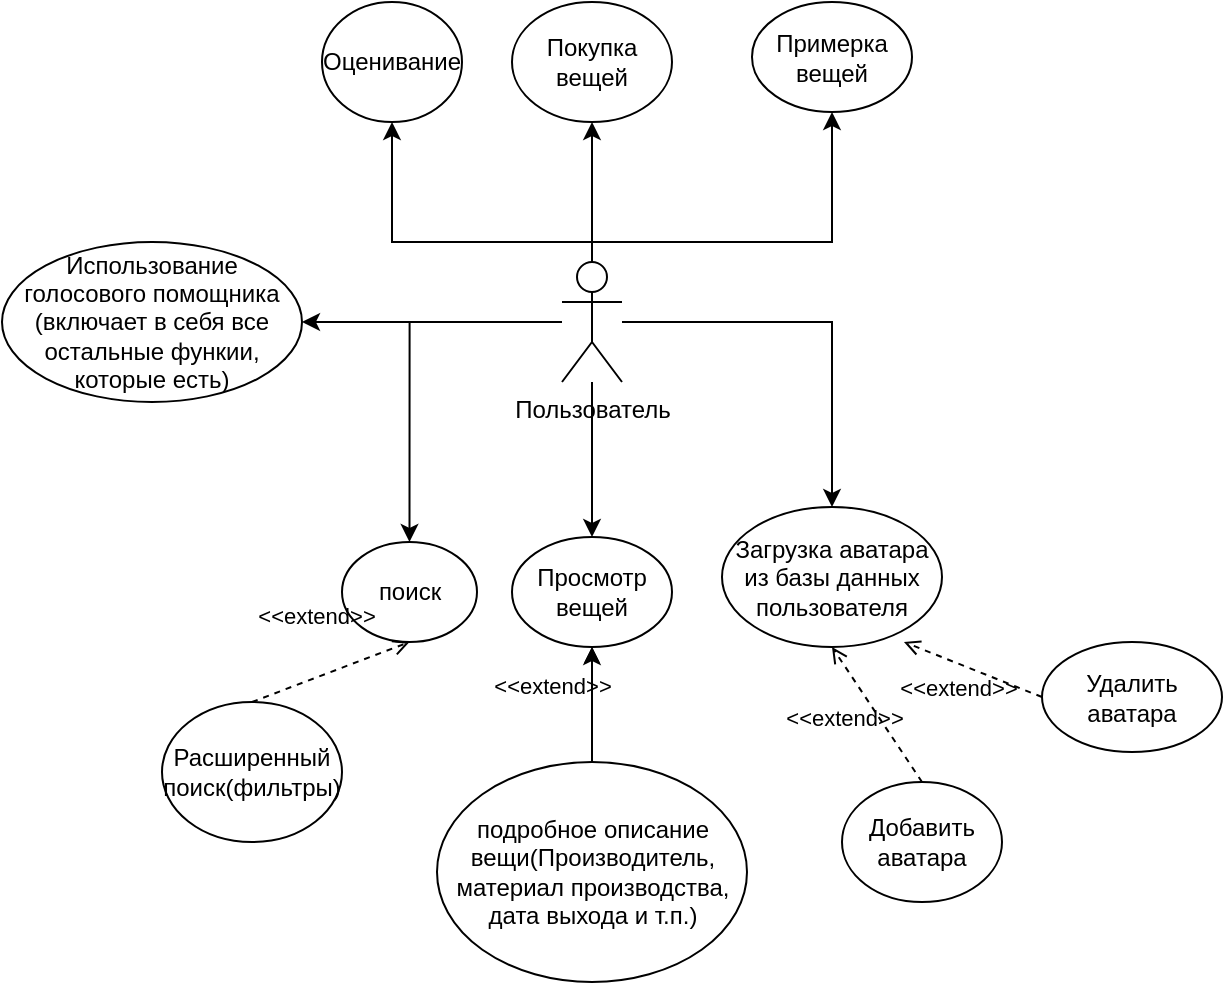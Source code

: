 <mxfile version="14.6.0" type="github">
  <diagram id="s064nDvCM6tua82VndOJ" name="Page-1">
    <mxGraphModel dx="1422" dy="1963" grid="1" gridSize="10" guides="1" tooltips="1" connect="1" arrows="1" fold="1" page="1" pageScale="1" pageWidth="827" pageHeight="1169" math="0" shadow="0">
      <root>
        <mxCell id="0" />
        <mxCell id="1" parent="0" />
        <mxCell id="bK3h9m8JePAdeL0vQ6d2-6" style="edgeStyle=orthogonalEdgeStyle;rounded=0;orthogonalLoop=1;jettySize=auto;html=1;entryX=0.5;entryY=0;entryDx=0;entryDy=0;" parent="1" source="bK3h9m8JePAdeL0vQ6d2-1" target="bK3h9m8JePAdeL0vQ6d2-5" edge="1">
          <mxGeometry relative="1" as="geometry" />
        </mxCell>
        <mxCell id="bK3h9m8JePAdeL0vQ6d2-10" style="edgeStyle=orthogonalEdgeStyle;rounded=0;orthogonalLoop=1;jettySize=auto;html=1;entryX=0.5;entryY=0;entryDx=0;entryDy=0;" parent="1" source="bK3h9m8JePAdeL0vQ6d2-1" target="bK3h9m8JePAdeL0vQ6d2-7" edge="1">
          <mxGeometry relative="1" as="geometry" />
        </mxCell>
        <mxCell id="bK3h9m8JePAdeL0vQ6d2-15" style="edgeStyle=orthogonalEdgeStyle;rounded=0;orthogonalLoop=1;jettySize=auto;html=1;" parent="1" source="bK3h9m8JePAdeL0vQ6d2-1" target="bK3h9m8JePAdeL0vQ6d2-14" edge="1">
          <mxGeometry relative="1" as="geometry" />
        </mxCell>
        <mxCell id="bK3h9m8JePAdeL0vQ6d2-18" style="edgeStyle=orthogonalEdgeStyle;rounded=0;orthogonalLoop=1;jettySize=auto;html=1;entryX=0.5;entryY=1;entryDx=0;entryDy=0;" parent="1" source="bK3h9m8JePAdeL0vQ6d2-1" target="bK3h9m8JePAdeL0vQ6d2-16" edge="1">
          <mxGeometry relative="1" as="geometry">
            <Array as="points">
              <mxPoint x="375" y="-50" />
              <mxPoint x="275" y="-50" />
            </Array>
          </mxGeometry>
        </mxCell>
        <mxCell id="bK3h9m8JePAdeL0vQ6d2-19" style="edgeStyle=orthogonalEdgeStyle;rounded=0;orthogonalLoop=1;jettySize=auto;html=1;entryX=0.5;entryY=1;entryDx=0;entryDy=0;" parent="1" source="bK3h9m8JePAdeL0vQ6d2-1" target="bK3h9m8JePAdeL0vQ6d2-9" edge="1">
          <mxGeometry relative="1" as="geometry" />
        </mxCell>
        <mxCell id="bK3h9m8JePAdeL0vQ6d2-20" style="edgeStyle=orthogonalEdgeStyle;rounded=0;orthogonalLoop=1;jettySize=auto;html=1;entryX=0.5;entryY=1;entryDx=0;entryDy=0;" parent="1" source="bK3h9m8JePAdeL0vQ6d2-1" target="bK3h9m8JePAdeL0vQ6d2-12" edge="1">
          <mxGeometry relative="1" as="geometry">
            <Array as="points">
              <mxPoint x="375" y="-50" />
              <mxPoint x="495" y="-50" />
            </Array>
          </mxGeometry>
        </mxCell>
        <mxCell id="bK3h9m8JePAdeL0vQ6d2-27" style="edgeStyle=orthogonalEdgeStyle;rounded=0;orthogonalLoop=1;jettySize=auto;html=1;entryX=1;entryY=0.5;entryDx=0;entryDy=0;" parent="1" source="bK3h9m8JePAdeL0vQ6d2-1" target="bK3h9m8JePAdeL0vQ6d2-26" edge="1">
          <mxGeometry relative="1" as="geometry" />
        </mxCell>
        <mxCell id="bK3h9m8JePAdeL0vQ6d2-1" value="Пользователь&lt;br&gt;" style="shape=umlActor;verticalLabelPosition=bottom;verticalAlign=top;html=1;outlineConnect=0;" parent="1" vertex="1">
          <mxGeometry x="360" y="-40" width="30" height="60" as="geometry" />
        </mxCell>
        <mxCell id="bK3h9m8JePAdeL0vQ6d2-5" value="поиск" style="ellipse;whiteSpace=wrap;html=1;" parent="1" vertex="1">
          <mxGeometry x="250" y="100" width="67.5" height="50" as="geometry" />
        </mxCell>
        <mxCell id="bK3h9m8JePAdeL0vQ6d2-7" value="Просмотр вещей" style="ellipse;whiteSpace=wrap;html=1;" parent="1" vertex="1">
          <mxGeometry x="335" y="97.5" width="80" height="55" as="geometry" />
        </mxCell>
        <mxCell id="bK3h9m8JePAdeL0vQ6d2-9" value="Покупка вещей" style="ellipse;whiteSpace=wrap;html=1;" parent="1" vertex="1">
          <mxGeometry x="335" y="-170" width="80" height="60" as="geometry" />
        </mxCell>
        <mxCell id="bK3h9m8JePAdeL0vQ6d2-12" value="Примерка вещей" style="ellipse;whiteSpace=wrap;html=1;" parent="1" vertex="1">
          <mxGeometry x="455" y="-170" width="80" height="55" as="geometry" />
        </mxCell>
        <mxCell id="bK3h9m8JePAdeL0vQ6d2-14" value="Загрузка аватара из базы данных пользователя" style="ellipse;whiteSpace=wrap;html=1;" parent="1" vertex="1">
          <mxGeometry x="440" y="82.5" width="110" height="70" as="geometry" />
        </mxCell>
        <mxCell id="bK3h9m8JePAdeL0vQ6d2-16" value="Оценивание" style="ellipse;whiteSpace=wrap;html=1;" parent="1" vertex="1">
          <mxGeometry x="240" y="-170" width="70" height="60" as="geometry" />
        </mxCell>
        <mxCell id="f2hInxNXRX-qqixrX766-5" value="" style="edgeStyle=orthogonalEdgeStyle;rounded=0;orthogonalLoop=1;jettySize=auto;html=1;" edge="1" parent="1" source="bK3h9m8JePAdeL0vQ6d2-21" target="bK3h9m8JePAdeL0vQ6d2-7">
          <mxGeometry relative="1" as="geometry" />
        </mxCell>
        <mxCell id="bK3h9m8JePAdeL0vQ6d2-21" value="подробное описание вещи(Производитель, материал производства, дата выхода и т.п.)" style="ellipse;whiteSpace=wrap;html=1;" parent="1" vertex="1">
          <mxGeometry x="297.5" y="210" width="155" height="110" as="geometry" />
        </mxCell>
        <mxCell id="bK3h9m8JePAdeL0vQ6d2-22" value="&amp;lt;&amp;lt;extend&amp;gt;&amp;gt;" style="html=1;verticalAlign=bottom;labelBackgroundColor=none;endArrow=open;endFill=0;dashed=1;exitX=0.5;exitY=0;exitDx=0;exitDy=0;entryX=0.5;entryY=1;entryDx=0;entryDy=0;" parent="1" source="bK3h9m8JePAdeL0vQ6d2-21" target="bK3h9m8JePAdeL0vQ6d2-7" edge="1">
          <mxGeometry y="20" width="160" relative="1" as="geometry">
            <mxPoint x="540" y="-20" as="sourcePoint" />
            <mxPoint x="700" y="-20" as="targetPoint" />
            <mxPoint as="offset" />
          </mxGeometry>
        </mxCell>
        <mxCell id="bK3h9m8JePAdeL0vQ6d2-24" value="Расширенный поиск(фильтры)" style="ellipse;whiteSpace=wrap;html=1;" parent="1" vertex="1">
          <mxGeometry x="160" y="180" width="90" height="70" as="geometry" />
        </mxCell>
        <mxCell id="bK3h9m8JePAdeL0vQ6d2-25" value="&amp;lt;&amp;lt;extend&amp;gt;&amp;gt;" style="html=1;verticalAlign=bottom;labelBackgroundColor=none;endArrow=open;endFill=0;dashed=1;exitX=0.5;exitY=0;exitDx=0;exitDy=0;entryX=0.5;entryY=1;entryDx=0;entryDy=0;" parent="1" source="bK3h9m8JePAdeL0vQ6d2-24" target="bK3h9m8JePAdeL0vQ6d2-5" edge="1">
          <mxGeometry y="20" width="160" relative="1" as="geometry">
            <mxPoint x="385" y="220" as="sourcePoint" />
            <mxPoint x="385" y="162.5" as="targetPoint" />
            <mxPoint as="offset" />
          </mxGeometry>
        </mxCell>
        <mxCell id="bK3h9m8JePAdeL0vQ6d2-26" value="Использование голосового помощника&lt;br&gt;(включает в себя все остальные функии, которые есть)" style="ellipse;whiteSpace=wrap;html=1;" parent="1" vertex="1">
          <mxGeometry x="80" y="-50" width="150" height="80" as="geometry" />
        </mxCell>
        <mxCell id="f2hInxNXRX-qqixrX766-1" value="Добавить аватара" style="ellipse;whiteSpace=wrap;html=1;" vertex="1" parent="1">
          <mxGeometry x="500" y="220" width="80" height="60" as="geometry" />
        </mxCell>
        <mxCell id="f2hInxNXRX-qqixrX766-3" value="Удалить аватара" style="ellipse;whiteSpace=wrap;html=1;" vertex="1" parent="1">
          <mxGeometry x="600" y="150" width="90" height="55" as="geometry" />
        </mxCell>
        <mxCell id="f2hInxNXRX-qqixrX766-4" value="&amp;lt;&amp;lt;extend&amp;gt;&amp;gt;" style="html=1;verticalAlign=bottom;labelBackgroundColor=none;endArrow=open;endFill=0;dashed=1;exitX=0.5;exitY=0;exitDx=0;exitDy=0;entryX=0.5;entryY=1;entryDx=0;entryDy=0;" edge="1" parent="1" source="f2hInxNXRX-qqixrX766-1" target="bK3h9m8JePAdeL0vQ6d2-14">
          <mxGeometry y="20" width="160" relative="1" as="geometry">
            <mxPoint x="385" y="220" as="sourcePoint" />
            <mxPoint x="385" y="162.5" as="targetPoint" />
            <mxPoint as="offset" />
          </mxGeometry>
        </mxCell>
        <mxCell id="f2hInxNXRX-qqixrX766-6" value="&amp;lt;&amp;lt;extend&amp;gt;&amp;gt;" style="html=1;verticalAlign=bottom;labelBackgroundColor=none;endArrow=open;endFill=0;dashed=1;exitX=0;exitY=0.5;exitDx=0;exitDy=0;entryX=0.827;entryY=0.964;entryDx=0;entryDy=0;entryPerimeter=0;" edge="1" parent="1" source="f2hInxNXRX-qqixrX766-3" target="bK3h9m8JePAdeL0vQ6d2-14">
          <mxGeometry y="20" width="160" relative="1" as="geometry">
            <mxPoint x="550" y="230" as="sourcePoint" />
            <mxPoint x="505" y="162.5" as="targetPoint" />
            <mxPoint as="offset" />
          </mxGeometry>
        </mxCell>
      </root>
    </mxGraphModel>
  </diagram>
</mxfile>
